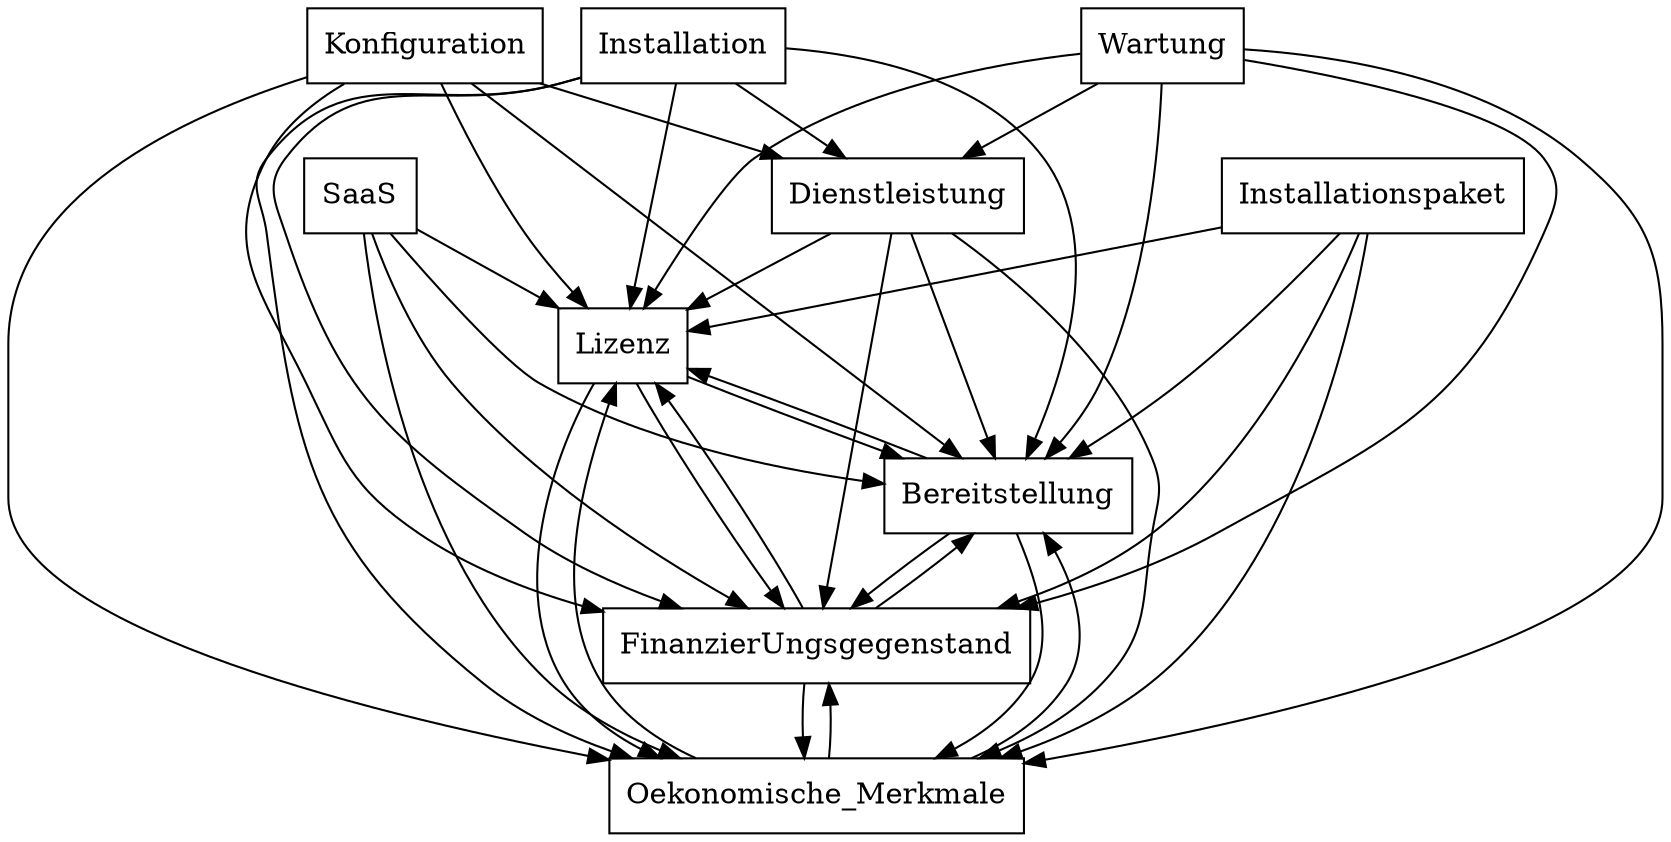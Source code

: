 digraph{
graph [rankdir=TB];
node [shape=box];
edge [arrowhead=normal];
0[label="Konfiguration",]
1[label="Dienstleistung",]
2[label="SaaS",]
3[label="Lizenz",]
4[label="Bereitstellung",]
5[label="Oekonomische_Merkmale",]
6[label="Installationspaket",]
7[label="FinanzierUngsgegenstand",]
8[label="Wartung",]
9[label="Installation",]
0->1[label="",]
0->3[label="",]
0->4[label="",]
0->5[label="",]
0->7[label="",]
1->3[label="",]
1->4[label="",]
1->5[label="",]
1->7[label="",]
2->3[label="",]
2->4[label="",]
2->5[label="",]
2->7[label="",]
3->4[label="",]
3->5[label="",]
3->7[label="",]
4->3[label="",]
4->5[label="",]
4->7[label="",]
5->3[label="",]
5->4[label="",]
5->7[label="",]
6->3[label="",]
6->4[label="",]
6->5[label="",]
6->7[label="",]
7->3[label="",]
7->4[label="",]
7->5[label="",]
8->1[label="",]
8->3[label="",]
8->4[label="",]
8->5[label="",]
8->7[label="",]
9->1[label="",]
9->3[label="",]
9->4[label="",]
9->5[label="",]
9->7[label="",]
}

